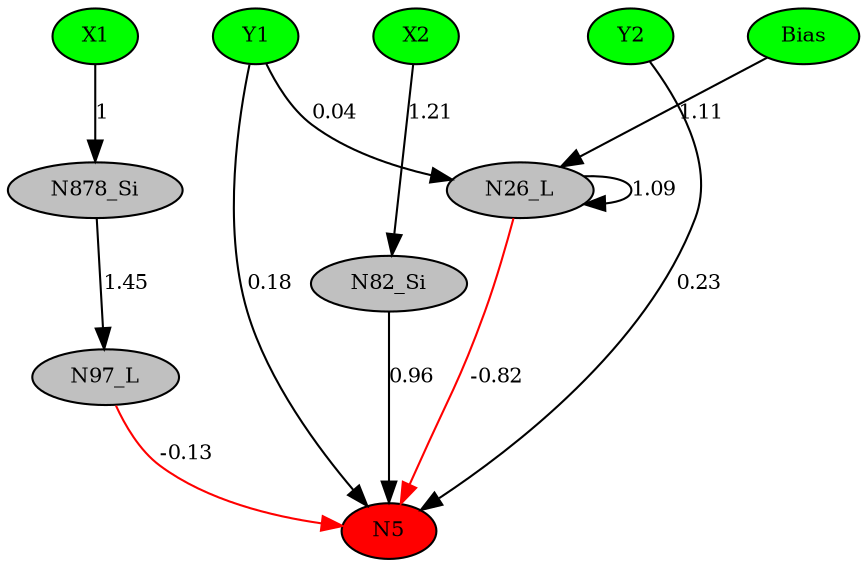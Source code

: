 digraph g { 
N0 [shape=ellipse, label=Bias,fontsize=10,height=0.1,width=0.1,style=filled,fillcolor=green]
N1[shape=ellipse label=X1,fontsize=10,height=0.1,width=0.1,style=filled,fillcolor=green]
N2[shape=ellipse label=Y1,fontsize=10,height=0.1,width=0.1,style=filled,fillcolor=green]
N3[shape=ellipse label=X2,fontsize=10,height=0.1,width=0.1,style=filled,fillcolor=green]
N4[shape=ellipse label=Y2,fontsize=10,height=0.1,width=0.1,style=filled,fillcolor=green]
N5[shape=ellipse,fontsize = 10, height = 0.1, width = 0.1, style = filled, fillcolor = red]
N26[shape=ellipse, label=N26_L,fontsize=10,height=0.1,width=0.1,style=filled,fillcolor=gray]
N82[shape=ellipse, label=N82_Si,fontsize=10,height=0.1,width=0.1,style=filled,fillcolor=gray]
N97[shape=ellipse, label=N97_L,fontsize=10,height=0.1,width=0.1,style=filled,fillcolor=gray]
N878[shape=ellipse, label=N878_Si,fontsize=10,height=0.1,width=0.1,style=filled,fillcolor=gray]
N2 -> N5 [color=black] [ label=0.18,fontsize=10]
N4 -> N5 [color=black] [ label=0.23,fontsize=10]
N0 -> N26 [color=black] [ label=1.11,fontsize=10]
N26 -> N5 [color=red] [arrowType=inv][ label=-0.82,fontsize=10]
N26 -> N26 [color=black] [ label=1.09,fontsize=10]
N2 -> N26 [color=black] [ label=0.04,fontsize=10]
N3 -> N82 [color=black] [ label=1.21,fontsize=10]
N82 -> N5 [color=black] [ label=0.96,fontsize=10]
N97 -> N5 [color=red] [arrowType=inv][ label=-0.13,fontsize=10]
N1 -> N878 [color=black] [ label=1,fontsize=10]
N878 -> N97 [color=black] [ label=1.45,fontsize=10]
 { rank=same; 
N5
 } 
 { rank=same; 
N1 ->N2 ->N3 ->N4 ->N0 [style=invis]
 } 
}
